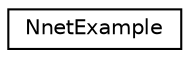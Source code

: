 digraph "Graphical Class Hierarchy"
{
  edge [fontname="Helvetica",fontsize="10",labelfontname="Helvetica",labelfontsize="10"];
  node [fontname="Helvetica",fontsize="10",shape=record];
  rankdir="LR";
  Node0 [label="NnetExample",height=0.2,width=0.4,color="black", fillcolor="white", style="filled",URL="$structkaldi_1_1nnet2_1_1NnetExample.html",tooltip="NnetExample is the input data and corresponding label (or labels) for one or more frames of input..."];
}
